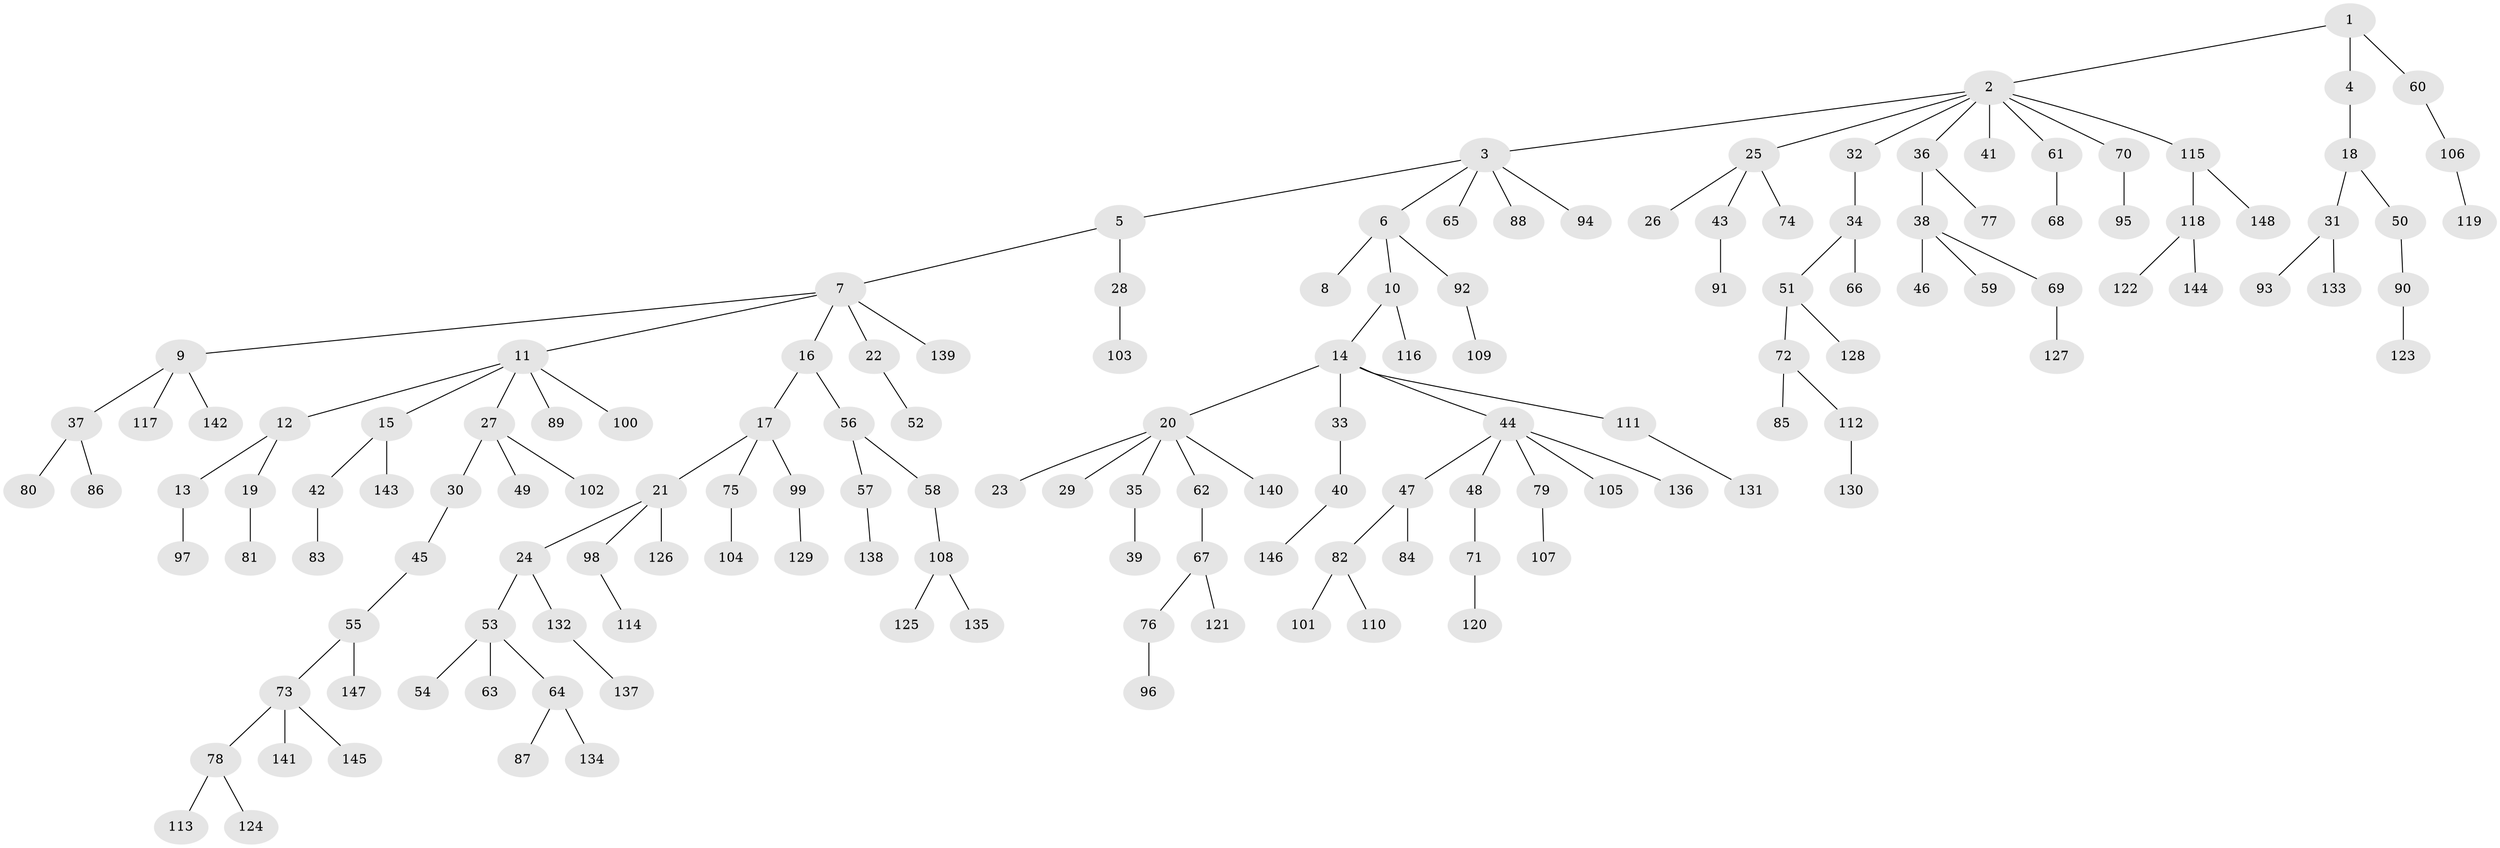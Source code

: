 // Generated by graph-tools (version 1.1) at 2025/37/03/09/25 02:37:05]
// undirected, 148 vertices, 147 edges
graph export_dot {
graph [start="1"]
  node [color=gray90,style=filled];
  1;
  2;
  3;
  4;
  5;
  6;
  7;
  8;
  9;
  10;
  11;
  12;
  13;
  14;
  15;
  16;
  17;
  18;
  19;
  20;
  21;
  22;
  23;
  24;
  25;
  26;
  27;
  28;
  29;
  30;
  31;
  32;
  33;
  34;
  35;
  36;
  37;
  38;
  39;
  40;
  41;
  42;
  43;
  44;
  45;
  46;
  47;
  48;
  49;
  50;
  51;
  52;
  53;
  54;
  55;
  56;
  57;
  58;
  59;
  60;
  61;
  62;
  63;
  64;
  65;
  66;
  67;
  68;
  69;
  70;
  71;
  72;
  73;
  74;
  75;
  76;
  77;
  78;
  79;
  80;
  81;
  82;
  83;
  84;
  85;
  86;
  87;
  88;
  89;
  90;
  91;
  92;
  93;
  94;
  95;
  96;
  97;
  98;
  99;
  100;
  101;
  102;
  103;
  104;
  105;
  106;
  107;
  108;
  109;
  110;
  111;
  112;
  113;
  114;
  115;
  116;
  117;
  118;
  119;
  120;
  121;
  122;
  123;
  124;
  125;
  126;
  127;
  128;
  129;
  130;
  131;
  132;
  133;
  134;
  135;
  136;
  137;
  138;
  139;
  140;
  141;
  142;
  143;
  144;
  145;
  146;
  147;
  148;
  1 -- 2;
  1 -- 4;
  1 -- 60;
  2 -- 3;
  2 -- 25;
  2 -- 32;
  2 -- 36;
  2 -- 41;
  2 -- 61;
  2 -- 70;
  2 -- 115;
  3 -- 5;
  3 -- 6;
  3 -- 65;
  3 -- 88;
  3 -- 94;
  4 -- 18;
  5 -- 7;
  5 -- 28;
  6 -- 8;
  6 -- 10;
  6 -- 92;
  7 -- 9;
  7 -- 11;
  7 -- 16;
  7 -- 22;
  7 -- 139;
  9 -- 37;
  9 -- 117;
  9 -- 142;
  10 -- 14;
  10 -- 116;
  11 -- 12;
  11 -- 15;
  11 -- 27;
  11 -- 89;
  11 -- 100;
  12 -- 13;
  12 -- 19;
  13 -- 97;
  14 -- 20;
  14 -- 33;
  14 -- 44;
  14 -- 111;
  15 -- 42;
  15 -- 143;
  16 -- 17;
  16 -- 56;
  17 -- 21;
  17 -- 75;
  17 -- 99;
  18 -- 31;
  18 -- 50;
  19 -- 81;
  20 -- 23;
  20 -- 29;
  20 -- 35;
  20 -- 62;
  20 -- 140;
  21 -- 24;
  21 -- 98;
  21 -- 126;
  22 -- 52;
  24 -- 53;
  24 -- 132;
  25 -- 26;
  25 -- 43;
  25 -- 74;
  27 -- 30;
  27 -- 49;
  27 -- 102;
  28 -- 103;
  30 -- 45;
  31 -- 93;
  31 -- 133;
  32 -- 34;
  33 -- 40;
  34 -- 51;
  34 -- 66;
  35 -- 39;
  36 -- 38;
  36 -- 77;
  37 -- 80;
  37 -- 86;
  38 -- 46;
  38 -- 59;
  38 -- 69;
  40 -- 146;
  42 -- 83;
  43 -- 91;
  44 -- 47;
  44 -- 48;
  44 -- 79;
  44 -- 105;
  44 -- 136;
  45 -- 55;
  47 -- 82;
  47 -- 84;
  48 -- 71;
  50 -- 90;
  51 -- 72;
  51 -- 128;
  53 -- 54;
  53 -- 63;
  53 -- 64;
  55 -- 73;
  55 -- 147;
  56 -- 57;
  56 -- 58;
  57 -- 138;
  58 -- 108;
  60 -- 106;
  61 -- 68;
  62 -- 67;
  64 -- 87;
  64 -- 134;
  67 -- 76;
  67 -- 121;
  69 -- 127;
  70 -- 95;
  71 -- 120;
  72 -- 85;
  72 -- 112;
  73 -- 78;
  73 -- 141;
  73 -- 145;
  75 -- 104;
  76 -- 96;
  78 -- 113;
  78 -- 124;
  79 -- 107;
  82 -- 101;
  82 -- 110;
  90 -- 123;
  92 -- 109;
  98 -- 114;
  99 -- 129;
  106 -- 119;
  108 -- 125;
  108 -- 135;
  111 -- 131;
  112 -- 130;
  115 -- 118;
  115 -- 148;
  118 -- 122;
  118 -- 144;
  132 -- 137;
}
